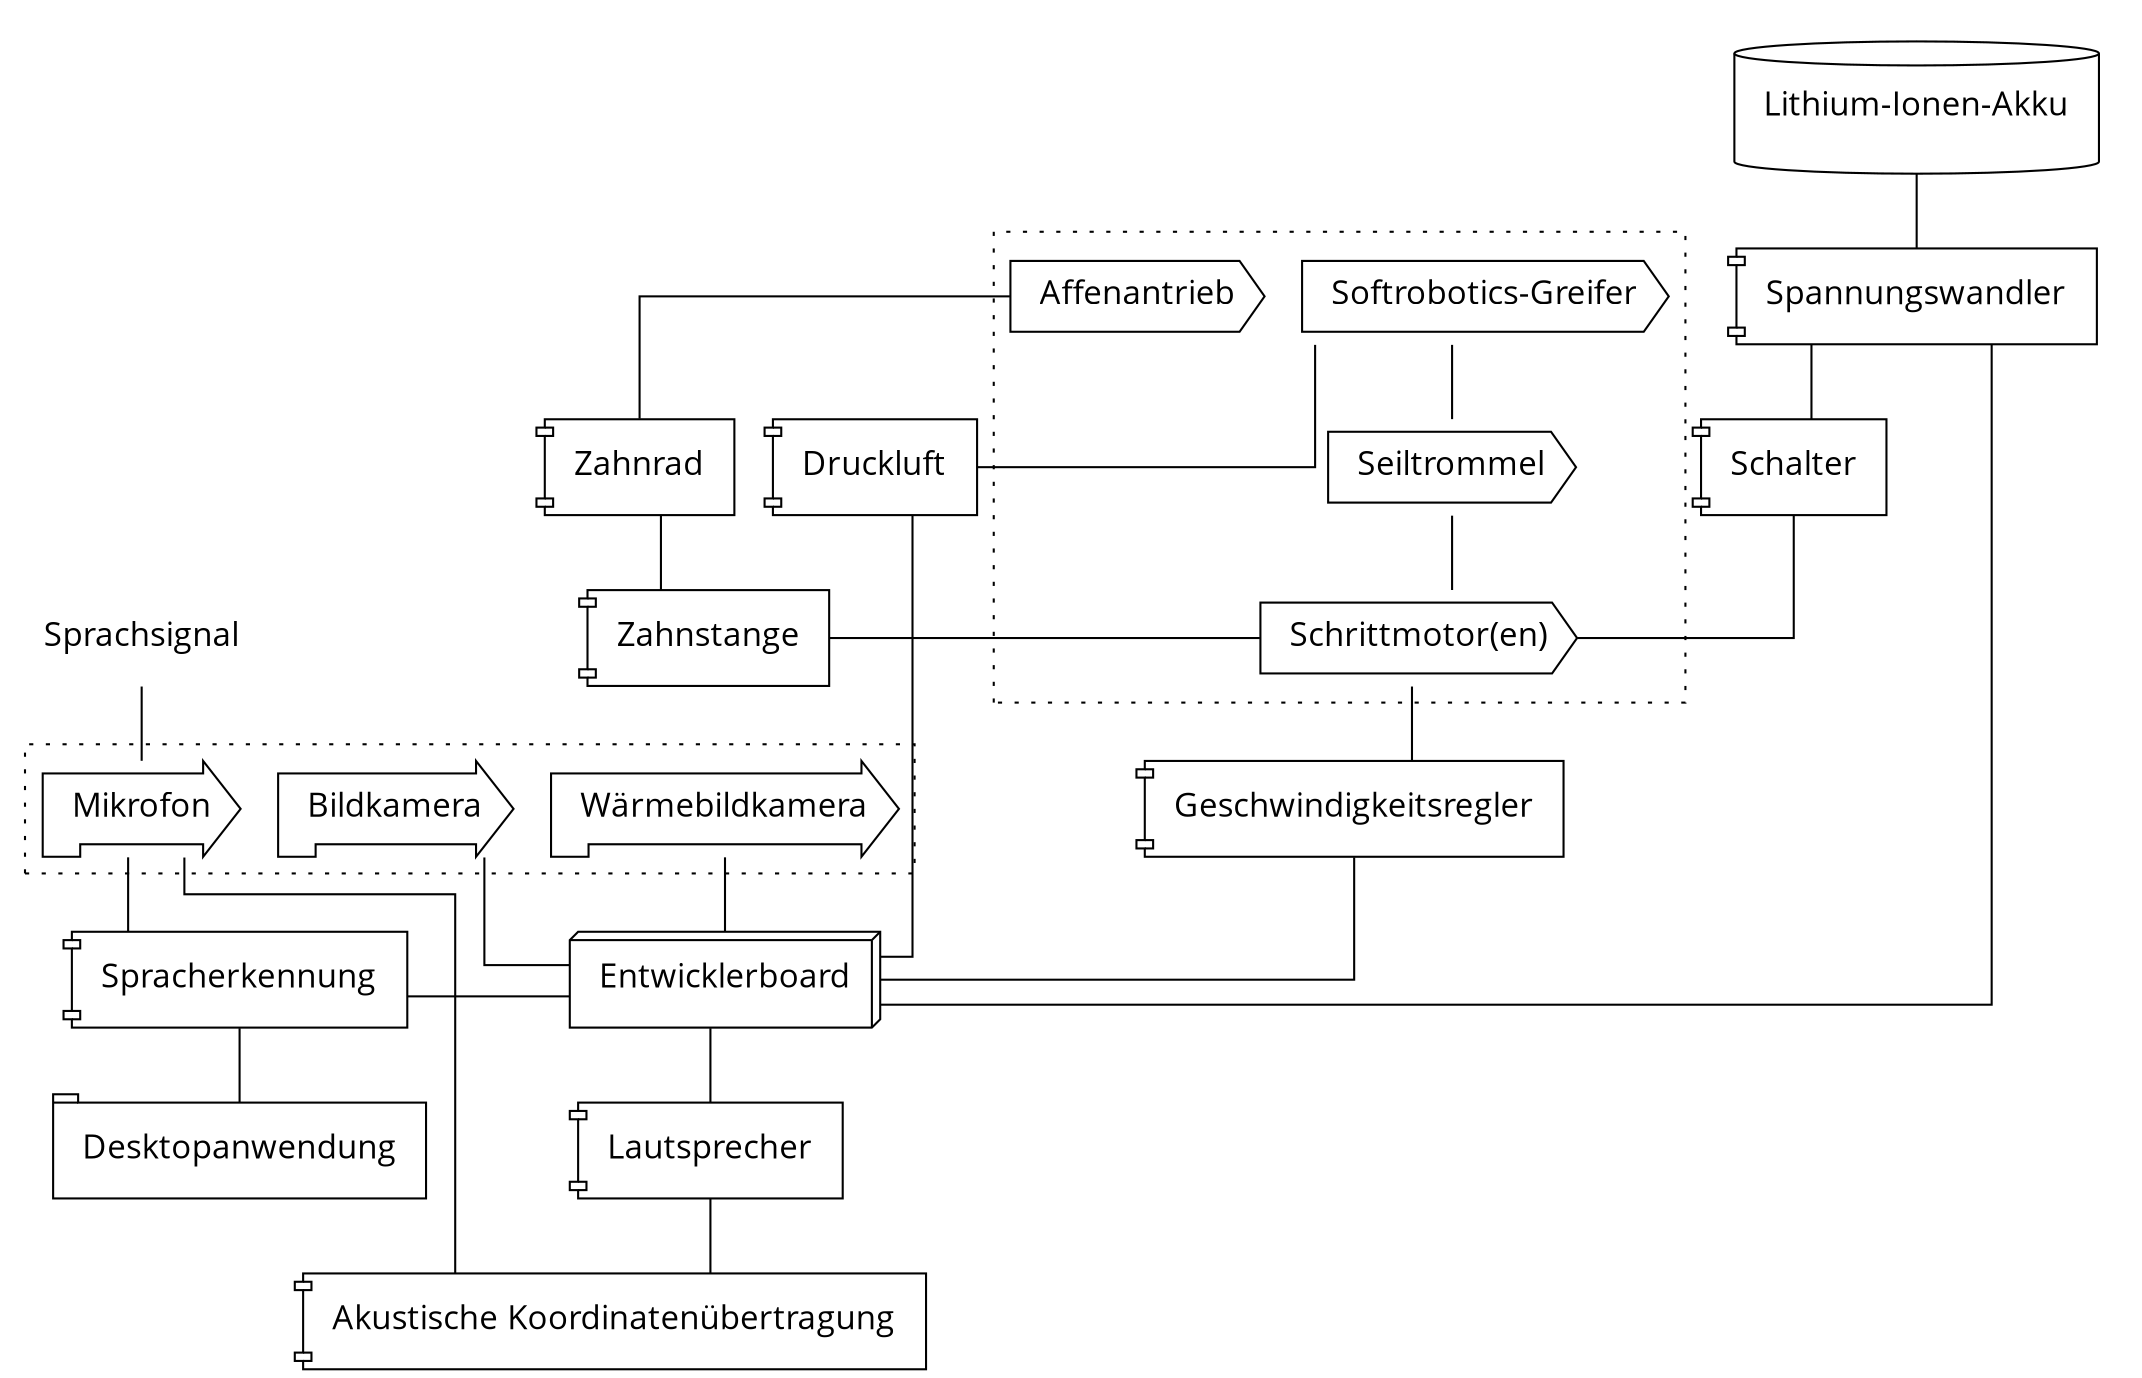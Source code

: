 digraph hightech{
    rankdir="TB";
    splines="ortho";
    node [fontname="Open Sans", fontsize=16, shape="component", margin=0.2];
    edge [fontname="Open Sans", fontsize=16, arrowhead="none"];

    "Sprachsignal" [shape="none"];
    "Spracherkennung";
    "Zahnrad";
    "Zahnstange";
    "Geschwindigkeitsregler";
    "Druckluft";
    "Spannungswandler";
    "Schalter";
    "Akustische Koordinatenübertragung";

    subgraph cluster_rechenzentrum {
        graph [style="invis"];
        node [shape="box3d"];
        "Entwicklerboard";
    }

    subgraph cluster_sensorik {
        graph [style="dotted"];
        node [shape="rpromoter"];
        "Bildkamera";
        "Mikrofon";
        "Wärmebildkamera";
    }

    subgraph cluster_kraftwerk {
        graph [style="invis"];
        node [shape="cylinder"];
        "Lithium-Ionen-Akku";
    }

    subgraph cluster_maschinenraum {
        graph [style="dotted"];
        node [shape="cds"];
        "Affenantrieb";
        "Schrittmotor(en)";
        "Softrobotics-Greifer";
        "Seiltrommel";
    }

    subgraph cluster_desktop {
        graph [style="invis"];
        node [shape="tab"];
        "Desktopanwendung"
    }

    // 1.
    "Sprachsignal" -> "Mikrofon";
    "Spracherkennung" -> "Entwicklerboard";

    // 2.
    "Affenantrieb" -> "Zahnrad" -> "Zahnstange" -> "Schrittmotor(en)";

    // 3.
    "Schrittmotor(en)" -> "Geschwindigkeitsregler" -> "Entwicklerboard";

    // 4.
    "Bildkamera" -> "Entwicklerboard";

    // 5.
    "Softrobotics-Greifer" -> "Druckluft" -> "Entwicklerboard";

    // 6.
    "Softrobotics-Greifer" -> "Seiltrommel" -> "Schrittmotor(en)";

    // 7. (same as 3.)
    // "Schrittmotor(en)" -> "Geschwindigkeitsregler" -> "Entwicklerboard";

    // 8.
    "Wärmebildkamera" -> "Entwicklerboard";

    // 9.
    "Lithium-Ionen-Akku" -> "Spannungswandler";
    "Spannungswandler" -> "Entwicklerboard";
    "Spannungswandler" -> "Schalter";
    "Schalter" -> "Schrittmotor(en)";

    // 10.
    "Entwicklerboard" -> "Lautsprecher" -> "Akustische Koordinatenübertragung";

    // 11.
    "Akustische Koordinatenübertragung" -> "Mikrofon" -> "Spracherkennung" -> "Desktopanwendung";
}
